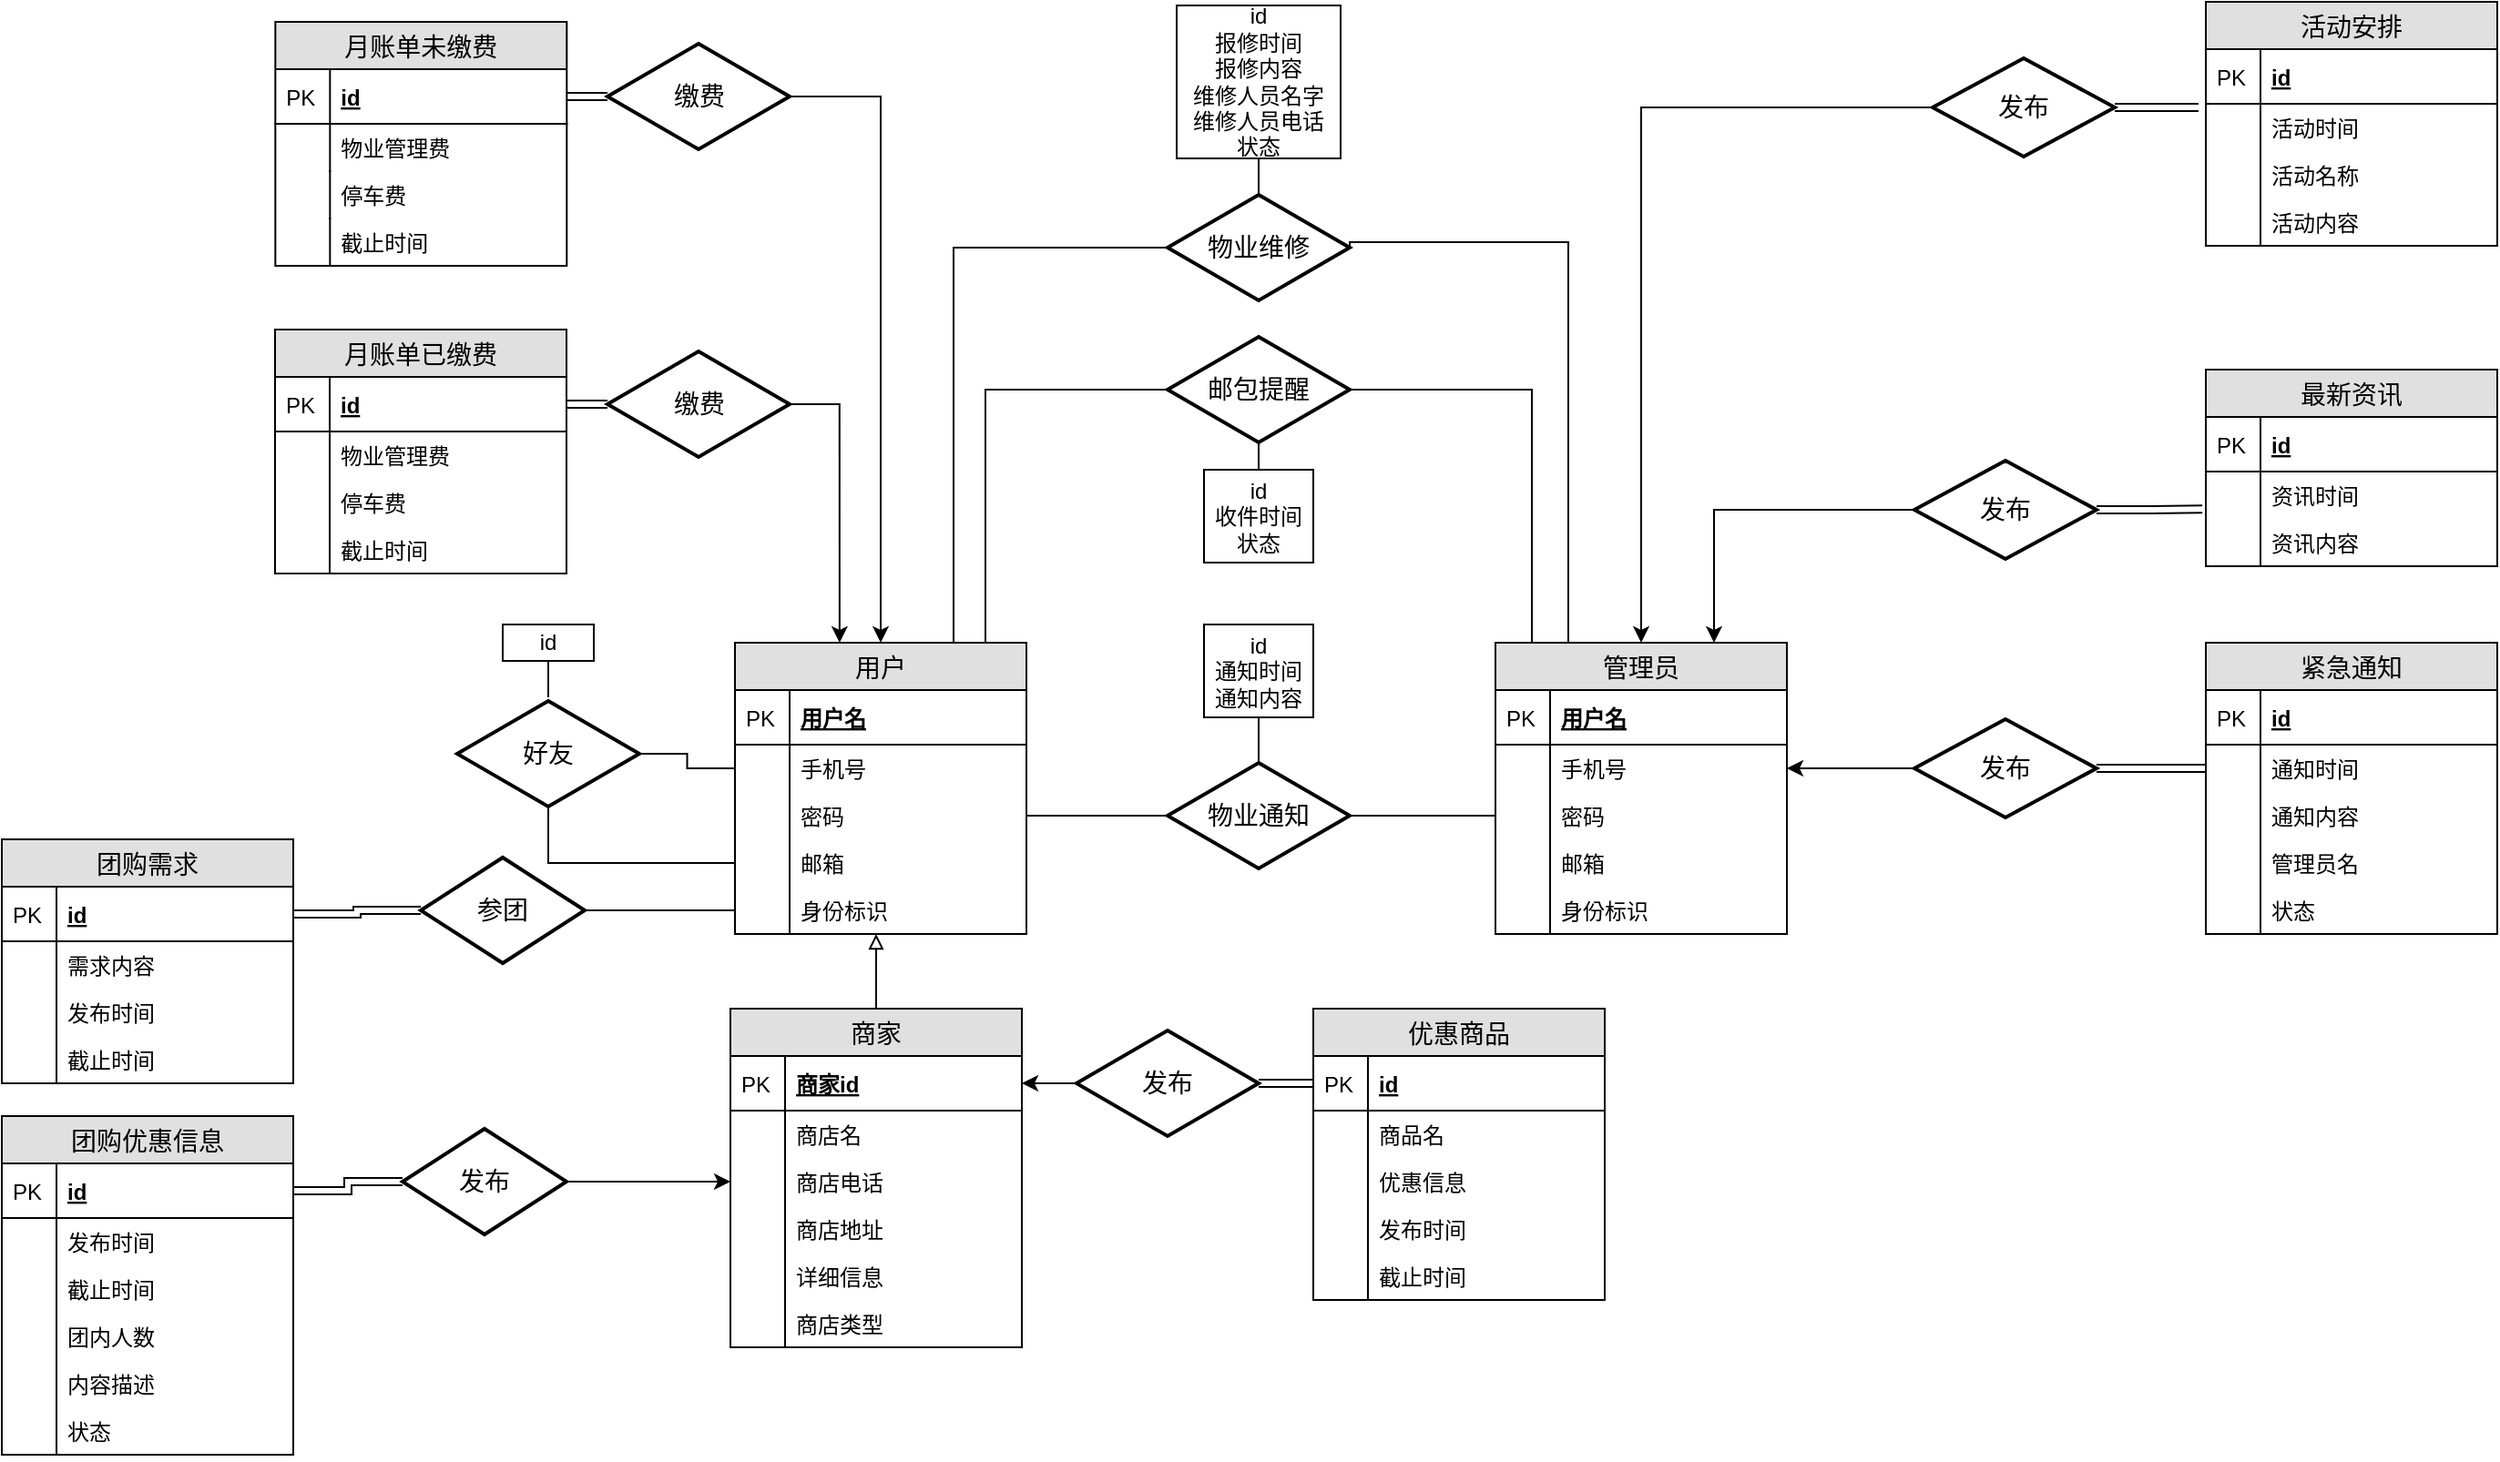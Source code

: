 <mxfile version="10.8.7" type="device"><diagram id="NOm5DTxfU39aMTtO3pu5" name="第 1 页"><mxGraphModel dx="1554" dy="835" grid="1" gridSize="10" guides="1" tooltips="1" connect="1" arrows="1" fold="1" page="0" pageScale="1" pageWidth="827" pageHeight="1169" math="0" shadow="0"><root><mxCell id="0"/><mxCell id="1" parent="0"/><mxCell id="gn-5kRBFIavNzHvo2d2B-324" style="edgeStyle=orthogonalEdgeStyle;rounded=0;orthogonalLoop=1;jettySize=auto;html=1;exitX=0.75;exitY=0;exitDx=0;exitDy=0;entryX=0;entryY=0.5;entryDx=0;entryDy=0;startArrow=none;startFill=0;endArrow=none;endFill=0;" edge="1" parent="1" source="gn-5kRBFIavNzHvo2d2B-1" target="gn-5kRBFIavNzHvo2d2B-319"><mxGeometry relative="1" as="geometry"><Array as="points"><mxPoint x="60" y="40"/><mxPoint x="60" y="-99"/></Array></mxGeometry></mxCell><mxCell id="gn-5kRBFIavNzHvo2d2B-1" value="用户" style="swimlane;fontStyle=0;childLayout=stackLayout;horizontal=1;startSize=26;fillColor=#e0e0e0;horizontalStack=0;resizeParent=1;resizeParentMax=0;resizeLast=0;collapsible=1;marginBottom=0;swimlaneFillColor=#ffffff;align=center;fontSize=14;" vertex="1" parent="1"><mxGeometry x="-77.5" y="40" width="160" height="160" as="geometry"><mxRectangle x="80" y="40" width="60" height="26" as="alternateBounds"/></mxGeometry></mxCell><mxCell id="gn-5kRBFIavNzHvo2d2B-2" value="用户名" style="shape=partialRectangle;top=0;left=0;right=0;bottom=1;align=left;verticalAlign=middle;fillColor=none;spacingLeft=34;spacingRight=4;overflow=hidden;rotatable=0;points=[[0,0.5],[1,0.5]];portConstraint=eastwest;dropTarget=0;fontStyle=5;fontSize=12;" vertex="1" parent="gn-5kRBFIavNzHvo2d2B-1"><mxGeometry y="26" width="160" height="30" as="geometry"/></mxCell><mxCell id="gn-5kRBFIavNzHvo2d2B-3" value="PK" style="shape=partialRectangle;top=0;left=0;bottom=0;fillColor=none;align=left;verticalAlign=middle;spacingLeft=4;spacingRight=4;overflow=hidden;rotatable=0;points=[];portConstraint=eastwest;part=1;fontSize=12;" vertex="1" connectable="0" parent="gn-5kRBFIavNzHvo2d2B-2"><mxGeometry width="30" height="30" as="geometry"/></mxCell><mxCell id="gn-5kRBFIavNzHvo2d2B-4" value="手机号" style="shape=partialRectangle;top=0;left=0;right=0;bottom=0;align=left;verticalAlign=top;fillColor=none;spacingLeft=34;spacingRight=4;overflow=hidden;rotatable=0;points=[[0,0.5],[1,0.5]];portConstraint=eastwest;dropTarget=0;fontSize=12;" vertex="1" parent="gn-5kRBFIavNzHvo2d2B-1"><mxGeometry y="56" width="160" height="26" as="geometry"/></mxCell><mxCell id="gn-5kRBFIavNzHvo2d2B-5" value="" style="shape=partialRectangle;top=0;left=0;bottom=0;fillColor=none;align=left;verticalAlign=top;spacingLeft=4;spacingRight=4;overflow=hidden;rotatable=0;points=[];portConstraint=eastwest;part=1;fontSize=12;" vertex="1" connectable="0" parent="gn-5kRBFIavNzHvo2d2B-4"><mxGeometry width="30" height="26" as="geometry"/></mxCell><mxCell id="gn-5kRBFIavNzHvo2d2B-6" value="密码" style="shape=partialRectangle;top=0;left=0;right=0;bottom=0;align=left;verticalAlign=top;fillColor=none;spacingLeft=34;spacingRight=4;overflow=hidden;rotatable=0;points=[[0,0.5],[1,0.5]];portConstraint=eastwest;dropTarget=0;fontSize=12;" vertex="1" parent="gn-5kRBFIavNzHvo2d2B-1"><mxGeometry y="82" width="160" height="26" as="geometry"/></mxCell><mxCell id="gn-5kRBFIavNzHvo2d2B-7" value="" style="shape=partialRectangle;top=0;left=0;bottom=0;fillColor=none;align=left;verticalAlign=top;spacingLeft=4;spacingRight=4;overflow=hidden;rotatable=0;points=[];portConstraint=eastwest;part=1;fontSize=12;" vertex="1" connectable="0" parent="gn-5kRBFIavNzHvo2d2B-6"><mxGeometry width="30" height="26" as="geometry"/></mxCell><mxCell id="gn-5kRBFIavNzHvo2d2B-8" value="邮箱" style="shape=partialRectangle;top=0;left=0;right=0;bottom=0;align=left;verticalAlign=top;fillColor=none;spacingLeft=34;spacingRight=4;overflow=hidden;rotatable=0;points=[[0,0.5],[1,0.5]];portConstraint=eastwest;dropTarget=0;fontSize=12;" vertex="1" parent="gn-5kRBFIavNzHvo2d2B-1"><mxGeometry y="108" width="160" height="26" as="geometry"/></mxCell><mxCell id="gn-5kRBFIavNzHvo2d2B-9" value="" style="shape=partialRectangle;top=0;left=0;bottom=0;fillColor=none;align=left;verticalAlign=top;spacingLeft=4;spacingRight=4;overflow=hidden;rotatable=0;points=[];portConstraint=eastwest;part=1;fontSize=12;" vertex="1" connectable="0" parent="gn-5kRBFIavNzHvo2d2B-8"><mxGeometry width="30" height="26" as="geometry"/></mxCell><mxCell id="gn-5kRBFIavNzHvo2d2B-15" value="身份标识" style="shape=partialRectangle;top=0;left=0;right=0;bottom=0;align=left;verticalAlign=top;fillColor=none;spacingLeft=34;spacingRight=4;overflow=hidden;rotatable=0;points=[[0,0.5],[1,0.5]];portConstraint=eastwest;dropTarget=0;fontSize=12;" vertex="1" parent="gn-5kRBFIavNzHvo2d2B-1"><mxGeometry y="134" width="160" height="26" as="geometry"/></mxCell><mxCell id="gn-5kRBFIavNzHvo2d2B-16" value="" style="shape=partialRectangle;top=0;left=0;bottom=0;fillColor=none;align=left;verticalAlign=top;spacingLeft=4;spacingRight=4;overflow=hidden;rotatable=0;points=[];portConstraint=eastwest;part=1;fontSize=12;" vertex="1" connectable="0" parent="gn-5kRBFIavNzHvo2d2B-15"><mxGeometry width="30" height="26" as="geometry"/></mxCell><mxCell id="gn-5kRBFIavNzHvo2d2B-96" style="edgeStyle=orthogonalEdgeStyle;rounded=0;orthogonalLoop=1;jettySize=auto;html=1;exitX=0.75;exitY=0;exitDx=0;exitDy=0;entryX=0;entryY=0.5;entryDx=0;entryDy=0;startArrow=classic;startFill=1;endArrow=none;endFill=0;" edge="1" parent="1" source="gn-5kRBFIavNzHvo2d2B-19" target="gn-5kRBFIavNzHvo2d2B-95"><mxGeometry relative="1" as="geometry"/></mxCell><mxCell id="gn-5kRBFIavNzHvo2d2B-111" style="edgeStyle=orthogonalEdgeStyle;rounded=0;orthogonalLoop=1;jettySize=auto;html=1;exitX=0.5;exitY=0;exitDx=0;exitDy=0;entryX=0;entryY=0.5;entryDx=0;entryDy=0;startArrow=classic;startFill=1;endArrow=none;endFill=0;" edge="1" parent="1" source="gn-5kRBFIavNzHvo2d2B-19" target="gn-5kRBFIavNzHvo2d2B-110"><mxGeometry relative="1" as="geometry"/></mxCell><mxCell id="gn-5kRBFIavNzHvo2d2B-19" value="管理员" style="swimlane;fontStyle=0;childLayout=stackLayout;horizontal=1;startSize=26;fillColor=#e0e0e0;horizontalStack=0;resizeParent=1;resizeParentMax=0;resizeLast=0;collapsible=1;marginBottom=0;swimlaneFillColor=#ffffff;align=center;fontSize=14;" vertex="1" parent="1"><mxGeometry x="340" y="40" width="160" height="160" as="geometry"><mxRectangle x="80" y="40" width="60" height="26" as="alternateBounds"/></mxGeometry></mxCell><mxCell id="gn-5kRBFIavNzHvo2d2B-20" value="用户名" style="shape=partialRectangle;top=0;left=0;right=0;bottom=1;align=left;verticalAlign=middle;fillColor=none;spacingLeft=34;spacingRight=4;overflow=hidden;rotatable=0;points=[[0,0.5],[1,0.5]];portConstraint=eastwest;dropTarget=0;fontStyle=5;fontSize=12;" vertex="1" parent="gn-5kRBFIavNzHvo2d2B-19"><mxGeometry y="26" width="160" height="30" as="geometry"/></mxCell><mxCell id="gn-5kRBFIavNzHvo2d2B-21" value="PK" style="shape=partialRectangle;top=0;left=0;bottom=0;fillColor=none;align=left;verticalAlign=middle;spacingLeft=4;spacingRight=4;overflow=hidden;rotatable=0;points=[];portConstraint=eastwest;part=1;fontSize=12;" vertex="1" connectable="0" parent="gn-5kRBFIavNzHvo2d2B-20"><mxGeometry width="30" height="30" as="geometry"/></mxCell><mxCell id="gn-5kRBFIavNzHvo2d2B-22" value="手机号" style="shape=partialRectangle;top=0;left=0;right=0;bottom=0;align=left;verticalAlign=top;fillColor=none;spacingLeft=34;spacingRight=4;overflow=hidden;rotatable=0;points=[[0,0.5],[1,0.5]];portConstraint=eastwest;dropTarget=0;fontSize=12;" vertex="1" parent="gn-5kRBFIavNzHvo2d2B-19"><mxGeometry y="56" width="160" height="26" as="geometry"/></mxCell><mxCell id="gn-5kRBFIavNzHvo2d2B-23" value="" style="shape=partialRectangle;top=0;left=0;bottom=0;fillColor=none;align=left;verticalAlign=top;spacingLeft=4;spacingRight=4;overflow=hidden;rotatable=0;points=[];portConstraint=eastwest;part=1;fontSize=12;" vertex="1" connectable="0" parent="gn-5kRBFIavNzHvo2d2B-22"><mxGeometry width="30" height="26" as="geometry"/></mxCell><mxCell id="gn-5kRBFIavNzHvo2d2B-24" value="密码" style="shape=partialRectangle;top=0;left=0;right=0;bottom=0;align=left;verticalAlign=top;fillColor=none;spacingLeft=34;spacingRight=4;overflow=hidden;rotatable=0;points=[[0,0.5],[1,0.5]];portConstraint=eastwest;dropTarget=0;fontSize=12;" vertex="1" parent="gn-5kRBFIavNzHvo2d2B-19"><mxGeometry y="82" width="160" height="26" as="geometry"/></mxCell><mxCell id="gn-5kRBFIavNzHvo2d2B-25" value="" style="shape=partialRectangle;top=0;left=0;bottom=0;fillColor=none;align=left;verticalAlign=top;spacingLeft=4;spacingRight=4;overflow=hidden;rotatable=0;points=[];portConstraint=eastwest;part=1;fontSize=12;" vertex="1" connectable="0" parent="gn-5kRBFIavNzHvo2d2B-24"><mxGeometry width="30" height="26" as="geometry"/></mxCell><mxCell id="gn-5kRBFIavNzHvo2d2B-26" value="邮箱" style="shape=partialRectangle;top=0;left=0;right=0;bottom=0;align=left;verticalAlign=top;fillColor=none;spacingLeft=34;spacingRight=4;overflow=hidden;rotatable=0;points=[[0,0.5],[1,0.5]];portConstraint=eastwest;dropTarget=0;fontSize=12;" vertex="1" parent="gn-5kRBFIavNzHvo2d2B-19"><mxGeometry y="108" width="160" height="26" as="geometry"/></mxCell><mxCell id="gn-5kRBFIavNzHvo2d2B-27" value="" style="shape=partialRectangle;top=0;left=0;bottom=0;fillColor=none;align=left;verticalAlign=top;spacingLeft=4;spacingRight=4;overflow=hidden;rotatable=0;points=[];portConstraint=eastwest;part=1;fontSize=12;" vertex="1" connectable="0" parent="gn-5kRBFIavNzHvo2d2B-26"><mxGeometry width="30" height="26" as="geometry"/></mxCell><mxCell id="gn-5kRBFIavNzHvo2d2B-328" value="身份标识" style="shape=partialRectangle;top=0;left=0;right=0;bottom=0;align=left;verticalAlign=top;fillColor=none;spacingLeft=34;spacingRight=4;overflow=hidden;rotatable=0;points=[[0,0.5],[1,0.5]];portConstraint=eastwest;dropTarget=0;fontSize=12;" vertex="1" parent="gn-5kRBFIavNzHvo2d2B-19"><mxGeometry y="134" width="160" height="26" as="geometry"/></mxCell><mxCell id="gn-5kRBFIavNzHvo2d2B-329" value="" style="shape=partialRectangle;top=0;left=0;bottom=0;fillColor=none;align=left;verticalAlign=top;spacingLeft=4;spacingRight=4;overflow=hidden;rotatable=0;points=[];portConstraint=eastwest;part=1;fontSize=12;" vertex="1" connectable="0" parent="gn-5kRBFIavNzHvo2d2B-328"><mxGeometry width="30" height="26" as="geometry"/></mxCell><mxCell id="gn-5kRBFIavNzHvo2d2B-174" style="edgeStyle=orthogonalEdgeStyle;rounded=0;orthogonalLoop=1;jettySize=auto;html=1;exitX=0.5;exitY=0;exitDx=0;exitDy=0;startArrow=none;startFill=0;endArrow=block;endFill=0;" edge="1" parent="1" source="gn-5kRBFIavNzHvo2d2B-30"><mxGeometry relative="1" as="geometry"><mxPoint y="200" as="targetPoint"/></mxGeometry></mxCell><mxCell id="gn-5kRBFIavNzHvo2d2B-30" value="商家" style="swimlane;fontStyle=0;childLayout=stackLayout;horizontal=1;startSize=26;fillColor=#e0e0e0;horizontalStack=0;resizeParent=1;resizeParentMax=0;resizeLast=0;collapsible=1;marginBottom=0;swimlaneFillColor=#ffffff;align=center;fontSize=14;" vertex="1" parent="1"><mxGeometry x="-80" y="241" width="160" height="186" as="geometry"><mxRectangle x="80" y="40" width="60" height="26" as="alternateBounds"/></mxGeometry></mxCell><mxCell id="gn-5kRBFIavNzHvo2d2B-31" value="商家id" style="shape=partialRectangle;top=0;left=0;right=0;bottom=1;align=left;verticalAlign=middle;fillColor=none;spacingLeft=34;spacingRight=4;overflow=hidden;rotatable=0;points=[[0,0.5],[1,0.5]];portConstraint=eastwest;dropTarget=0;fontStyle=5;fontSize=12;" vertex="1" parent="gn-5kRBFIavNzHvo2d2B-30"><mxGeometry y="26" width="160" height="30" as="geometry"/></mxCell><mxCell id="gn-5kRBFIavNzHvo2d2B-32" value="PK" style="shape=partialRectangle;top=0;left=0;bottom=0;fillColor=none;align=left;verticalAlign=middle;spacingLeft=4;spacingRight=4;overflow=hidden;rotatable=0;points=[];portConstraint=eastwest;part=1;fontSize=12;" vertex="1" connectable="0" parent="gn-5kRBFIavNzHvo2d2B-31"><mxGeometry width="30" height="30" as="geometry"/></mxCell><mxCell id="gn-5kRBFIavNzHvo2d2B-35" value="商店名" style="shape=partialRectangle;top=0;left=0;right=0;bottom=0;align=left;verticalAlign=top;fillColor=none;spacingLeft=34;spacingRight=4;overflow=hidden;rotatable=0;points=[[0,0.5],[1,0.5]];portConstraint=eastwest;dropTarget=0;fontSize=12;" vertex="1" parent="gn-5kRBFIavNzHvo2d2B-30"><mxGeometry y="56" width="160" height="26" as="geometry"/></mxCell><mxCell id="gn-5kRBFIavNzHvo2d2B-36" value="" style="shape=partialRectangle;top=0;left=0;bottom=0;fillColor=none;align=left;verticalAlign=top;spacingLeft=4;spacingRight=4;overflow=hidden;rotatable=0;points=[];portConstraint=eastwest;part=1;fontSize=12;" vertex="1" connectable="0" parent="gn-5kRBFIavNzHvo2d2B-35"><mxGeometry width="30" height="26" as="geometry"/></mxCell><mxCell id="gn-5kRBFIavNzHvo2d2B-37" value="商店电话" style="shape=partialRectangle;top=0;left=0;right=0;bottom=0;align=left;verticalAlign=top;fillColor=none;spacingLeft=34;spacingRight=4;overflow=hidden;rotatable=0;points=[[0,0.5],[1,0.5]];portConstraint=eastwest;dropTarget=0;fontSize=12;" vertex="1" parent="gn-5kRBFIavNzHvo2d2B-30"><mxGeometry y="82" width="160" height="26" as="geometry"/></mxCell><mxCell id="gn-5kRBFIavNzHvo2d2B-38" value="" style="shape=partialRectangle;top=0;left=0;bottom=0;fillColor=none;align=left;verticalAlign=top;spacingLeft=4;spacingRight=4;overflow=hidden;rotatable=0;points=[];portConstraint=eastwest;part=1;fontSize=12;" vertex="1" connectable="0" parent="gn-5kRBFIavNzHvo2d2B-37"><mxGeometry width="30" height="26" as="geometry"/></mxCell><mxCell id="gn-5kRBFIavNzHvo2d2B-39" value="商店地址" style="shape=partialRectangle;top=0;left=0;right=0;bottom=0;align=left;verticalAlign=top;fillColor=none;spacingLeft=34;spacingRight=4;overflow=hidden;rotatable=0;points=[[0,0.5],[1,0.5]];portConstraint=eastwest;dropTarget=0;fontSize=12;" vertex="1" parent="gn-5kRBFIavNzHvo2d2B-30"><mxGeometry y="108" width="160" height="26" as="geometry"/></mxCell><mxCell id="gn-5kRBFIavNzHvo2d2B-40" value="" style="shape=partialRectangle;top=0;left=0;bottom=0;fillColor=none;align=left;verticalAlign=top;spacingLeft=4;spacingRight=4;overflow=hidden;rotatable=0;points=[];portConstraint=eastwest;part=1;fontSize=12;" vertex="1" connectable="0" parent="gn-5kRBFIavNzHvo2d2B-39"><mxGeometry width="30" height="26" as="geometry"/></mxCell><mxCell id="gn-5kRBFIavNzHvo2d2B-330" value="详细信息" style="shape=partialRectangle;top=0;left=0;right=0;bottom=0;align=left;verticalAlign=top;fillColor=none;spacingLeft=34;spacingRight=4;overflow=hidden;rotatable=0;points=[[0,0.5],[1,0.5]];portConstraint=eastwest;dropTarget=0;fontSize=12;" vertex="1" parent="gn-5kRBFIavNzHvo2d2B-30"><mxGeometry y="134" width="160" height="26" as="geometry"/></mxCell><mxCell id="gn-5kRBFIavNzHvo2d2B-331" value="" style="shape=partialRectangle;top=0;left=0;bottom=0;fillColor=none;align=left;verticalAlign=top;spacingLeft=4;spacingRight=4;overflow=hidden;rotatable=0;points=[];portConstraint=eastwest;part=1;fontSize=12;" vertex="1" connectable="0" parent="gn-5kRBFIavNzHvo2d2B-330"><mxGeometry width="30" height="26" as="geometry"/></mxCell><mxCell id="gn-5kRBFIavNzHvo2d2B-41" value="商店类型" style="shape=partialRectangle;top=0;left=0;right=0;bottom=0;align=left;verticalAlign=top;fillColor=none;spacingLeft=34;spacingRight=4;overflow=hidden;rotatable=0;points=[[0,0.5],[1,0.5]];portConstraint=eastwest;dropTarget=0;fontSize=12;" vertex="1" parent="gn-5kRBFIavNzHvo2d2B-30"><mxGeometry y="160" width="160" height="26" as="geometry"/></mxCell><mxCell id="gn-5kRBFIavNzHvo2d2B-42" value="" style="shape=partialRectangle;top=0;left=0;bottom=0;fillColor=none;align=left;verticalAlign=top;spacingLeft=4;spacingRight=4;overflow=hidden;rotatable=0;points=[];portConstraint=eastwest;part=1;fontSize=12;" vertex="1" connectable="0" parent="gn-5kRBFIavNzHvo2d2B-41"><mxGeometry width="30" height="26" as="geometry"/></mxCell><mxCell id="gn-5kRBFIavNzHvo2d2B-245" style="edgeStyle=orthogonalEdgeStyle;rounded=0;orthogonalLoop=1;jettySize=auto;html=1;exitX=0.5;exitY=1;exitDx=0;exitDy=0;entryX=0;entryY=0.5;entryDx=0;entryDy=0;startArrow=none;startFill=0;endArrow=none;endFill=0;" edge="1" parent="1" source="gn-5kRBFIavNzHvo2d2B-43" target="gn-5kRBFIavNzHvo2d2B-8"><mxGeometry relative="1" as="geometry"/></mxCell><mxCell id="gn-5kRBFIavNzHvo2d2B-246" style="edgeStyle=orthogonalEdgeStyle;rounded=0;orthogonalLoop=1;jettySize=auto;html=1;exitX=1;exitY=0.5;exitDx=0;exitDy=0;entryX=0;entryY=0.5;entryDx=0;entryDy=0;startArrow=none;startFill=0;endArrow=none;endFill=0;" edge="1" parent="1" source="gn-5kRBFIavNzHvo2d2B-43" target="gn-5kRBFIavNzHvo2d2B-4"><mxGeometry relative="1" as="geometry"/></mxCell><mxCell id="gn-5kRBFIavNzHvo2d2B-43" value="好友" style="shape=rhombus;strokeWidth=2;fontSize=17;perimeter=rhombusPerimeter;whiteSpace=wrap;html=1;align=center;fontSize=14;" vertex="1" parent="1"><mxGeometry x="-230" y="72" width="100" height="58" as="geometry"/></mxCell><mxCell id="gn-5kRBFIavNzHvo2d2B-49" style="edgeStyle=orthogonalEdgeStyle;rounded=0;orthogonalLoop=1;jettySize=auto;html=1;exitX=0.5;exitY=1;exitDx=0;exitDy=0;endArrow=none;endFill=0;" edge="1" parent="1" source="gn-5kRBFIavNzHvo2d2B-48"><mxGeometry relative="1" as="geometry"><mxPoint x="-180" y="70" as="targetPoint"/></mxGeometry></mxCell><mxCell id="gn-5kRBFIavNzHvo2d2B-48" value="id" style="rounded=0;whiteSpace=wrap;html=1;" vertex="1" parent="1"><mxGeometry x="-205" y="30" width="50" height="20" as="geometry"/></mxCell><mxCell id="gn-5kRBFIavNzHvo2d2B-50" value="紧急通知" style="swimlane;fontStyle=0;childLayout=stackLayout;horizontal=1;startSize=26;fillColor=#e0e0e0;horizontalStack=0;resizeParent=1;resizeParentMax=0;resizeLast=0;collapsible=1;marginBottom=0;swimlaneFillColor=#ffffff;align=center;fontSize=14;" vertex="1" parent="1"><mxGeometry x="730" y="40" width="160" height="160" as="geometry"/></mxCell><mxCell id="gn-5kRBFIavNzHvo2d2B-51" value="id" style="shape=partialRectangle;top=0;left=0;right=0;bottom=1;align=left;verticalAlign=middle;fillColor=none;spacingLeft=34;spacingRight=4;overflow=hidden;rotatable=0;points=[[0,0.5],[1,0.5]];portConstraint=eastwest;dropTarget=0;fontStyle=5;fontSize=12;" vertex="1" parent="gn-5kRBFIavNzHvo2d2B-50"><mxGeometry y="26" width="160" height="30" as="geometry"/></mxCell><mxCell id="gn-5kRBFIavNzHvo2d2B-52" value="PK" style="shape=partialRectangle;top=0;left=0;bottom=0;fillColor=none;align=left;verticalAlign=middle;spacingLeft=4;spacingRight=4;overflow=hidden;rotatable=0;points=[];portConstraint=eastwest;part=1;fontSize=12;" vertex="1" connectable="0" parent="gn-5kRBFIavNzHvo2d2B-51"><mxGeometry width="30" height="30" as="geometry"/></mxCell><mxCell id="gn-5kRBFIavNzHvo2d2B-53" value="通知时间" style="shape=partialRectangle;top=0;left=0;right=0;bottom=0;align=left;verticalAlign=top;fillColor=none;spacingLeft=34;spacingRight=4;overflow=hidden;rotatable=0;points=[[0,0.5],[1,0.5]];portConstraint=eastwest;dropTarget=0;fontSize=12;" vertex="1" parent="gn-5kRBFIavNzHvo2d2B-50"><mxGeometry y="56" width="160" height="26" as="geometry"/></mxCell><mxCell id="gn-5kRBFIavNzHvo2d2B-54" value="" style="shape=partialRectangle;top=0;left=0;bottom=0;fillColor=none;align=left;verticalAlign=top;spacingLeft=4;spacingRight=4;overflow=hidden;rotatable=0;points=[];portConstraint=eastwest;part=1;fontSize=12;" vertex="1" connectable="0" parent="gn-5kRBFIavNzHvo2d2B-53"><mxGeometry width="30" height="26" as="geometry"/></mxCell><mxCell id="gn-5kRBFIavNzHvo2d2B-65" value="通知内容&#10;" style="shape=partialRectangle;top=0;left=0;right=0;bottom=0;align=left;verticalAlign=top;fillColor=none;spacingLeft=34;spacingRight=4;overflow=hidden;rotatable=0;points=[[0,0.5],[1,0.5]];portConstraint=eastwest;dropTarget=0;fontSize=12;" vertex="1" parent="gn-5kRBFIavNzHvo2d2B-50"><mxGeometry y="82" width="160" height="26" as="geometry"/></mxCell><mxCell id="gn-5kRBFIavNzHvo2d2B-66" value="" style="shape=partialRectangle;top=0;left=0;bottom=0;fillColor=none;align=left;verticalAlign=top;spacingLeft=4;spacingRight=4;overflow=hidden;rotatable=0;points=[];portConstraint=eastwest;part=1;fontSize=12;" vertex="1" connectable="0" parent="gn-5kRBFIavNzHvo2d2B-65"><mxGeometry width="30" height="26" as="geometry"/></mxCell><mxCell id="gn-5kRBFIavNzHvo2d2B-63" value="管理员名&#10;&#10;" style="shape=partialRectangle;top=0;left=0;right=0;bottom=0;align=left;verticalAlign=top;fillColor=none;spacingLeft=34;spacingRight=4;overflow=hidden;rotatable=0;points=[[0,0.5],[1,0.5]];portConstraint=eastwest;dropTarget=0;fontSize=12;" vertex="1" parent="gn-5kRBFIavNzHvo2d2B-50"><mxGeometry y="108" width="160" height="26" as="geometry"/></mxCell><mxCell id="gn-5kRBFIavNzHvo2d2B-64" value="" style="shape=partialRectangle;top=0;left=0;bottom=0;fillColor=none;align=left;verticalAlign=top;spacingLeft=4;spacingRight=4;overflow=hidden;rotatable=0;points=[];portConstraint=eastwest;part=1;fontSize=12;" vertex="1" connectable="0" parent="gn-5kRBFIavNzHvo2d2B-63"><mxGeometry width="30" height="26" as="geometry"/></mxCell><mxCell id="gn-5kRBFIavNzHvo2d2B-69" value="状态&#10;" style="shape=partialRectangle;top=0;left=0;right=0;bottom=0;align=left;verticalAlign=top;fillColor=none;spacingLeft=34;spacingRight=4;overflow=hidden;rotatable=0;points=[[0,0.5],[1,0.5]];portConstraint=eastwest;dropTarget=0;fontSize=12;" vertex="1" parent="gn-5kRBFIavNzHvo2d2B-50"><mxGeometry y="134" width="160" height="26" as="geometry"/></mxCell><mxCell id="gn-5kRBFIavNzHvo2d2B-70" value="" style="shape=partialRectangle;top=0;left=0;bottom=0;fillColor=none;align=left;verticalAlign=top;spacingLeft=4;spacingRight=4;overflow=hidden;rotatable=0;points=[];portConstraint=eastwest;part=1;fontSize=12;" vertex="1" connectable="0" parent="gn-5kRBFIavNzHvo2d2B-69"><mxGeometry width="30" height="26" as="geometry"/></mxCell><mxCell id="gn-5kRBFIavNzHvo2d2B-75" style="edgeStyle=orthogonalEdgeStyle;rounded=0;orthogonalLoop=1;jettySize=auto;html=1;exitX=1;exitY=0.5;exitDx=0;exitDy=0;endArrow=none;endFill=0;shape=link;" edge="1" parent="1" source="gn-5kRBFIavNzHvo2d2B-73"><mxGeometry relative="1" as="geometry"><mxPoint x="730" y="109" as="targetPoint"/></mxGeometry></mxCell><mxCell id="gn-5kRBFIavNzHvo2d2B-73" value="发布" style="shape=rhombus;strokeWidth=2;fontSize=17;perimeter=rhombusPerimeter;whiteSpace=wrap;html=1;align=center;fontSize=14;" vertex="1" parent="1"><mxGeometry x="570" y="82" width="100" height="54" as="geometry"/></mxCell><mxCell id="gn-5kRBFIavNzHvo2d2B-74" style="edgeStyle=orthogonalEdgeStyle;rounded=0;orthogonalLoop=1;jettySize=auto;html=1;exitX=1;exitY=0.5;exitDx=0;exitDy=0;entryX=0;entryY=0.5;entryDx=0;entryDy=0;endArrow=none;endFill=0;startArrow=classic;startFill=1;" edge="1" parent="1" source="gn-5kRBFIavNzHvo2d2B-22" target="gn-5kRBFIavNzHvo2d2B-73"><mxGeometry relative="1" as="geometry"/></mxCell><mxCell id="gn-5kRBFIavNzHvo2d2B-76" value="最新资讯" style="swimlane;fontStyle=0;childLayout=stackLayout;horizontal=1;startSize=26;fillColor=#e0e0e0;horizontalStack=0;resizeParent=1;resizeParentMax=0;resizeLast=0;collapsible=1;marginBottom=0;swimlaneFillColor=#ffffff;align=center;fontSize=14;" vertex="1" parent="1"><mxGeometry x="730" y="-110" width="160" height="108" as="geometry"/></mxCell><mxCell id="gn-5kRBFIavNzHvo2d2B-77" value="id" style="shape=partialRectangle;top=0;left=0;right=0;bottom=1;align=left;verticalAlign=middle;fillColor=none;spacingLeft=34;spacingRight=4;overflow=hidden;rotatable=0;points=[[0,0.5],[1,0.5]];portConstraint=eastwest;dropTarget=0;fontStyle=5;fontSize=12;" vertex="1" parent="gn-5kRBFIavNzHvo2d2B-76"><mxGeometry y="26" width="160" height="30" as="geometry"/></mxCell><mxCell id="gn-5kRBFIavNzHvo2d2B-78" value="PK" style="shape=partialRectangle;top=0;left=0;bottom=0;fillColor=none;align=left;verticalAlign=middle;spacingLeft=4;spacingRight=4;overflow=hidden;rotatable=0;points=[];portConstraint=eastwest;part=1;fontSize=12;" vertex="1" connectable="0" parent="gn-5kRBFIavNzHvo2d2B-77"><mxGeometry width="30" height="30" as="geometry"/></mxCell><mxCell id="gn-5kRBFIavNzHvo2d2B-79" value="资讯时间" style="shape=partialRectangle;top=0;left=0;right=0;bottom=0;align=left;verticalAlign=top;fillColor=none;spacingLeft=34;spacingRight=4;overflow=hidden;rotatable=0;points=[[0,0.5],[1,0.5]];portConstraint=eastwest;dropTarget=0;fontSize=12;" vertex="1" parent="gn-5kRBFIavNzHvo2d2B-76"><mxGeometry y="56" width="160" height="26" as="geometry"/></mxCell><mxCell id="gn-5kRBFIavNzHvo2d2B-80" value="" style="shape=partialRectangle;top=0;left=0;bottom=0;fillColor=none;align=left;verticalAlign=top;spacingLeft=4;spacingRight=4;overflow=hidden;rotatable=0;points=[];portConstraint=eastwest;part=1;fontSize=12;" vertex="1" connectable="0" parent="gn-5kRBFIavNzHvo2d2B-79"><mxGeometry width="30" height="26" as="geometry"/></mxCell><mxCell id="gn-5kRBFIavNzHvo2d2B-81" value="资讯内容&#10;" style="shape=partialRectangle;top=0;left=0;right=0;bottom=0;align=left;verticalAlign=top;fillColor=none;spacingLeft=34;spacingRight=4;overflow=hidden;rotatable=0;points=[[0,0.5],[1,0.5]];portConstraint=eastwest;dropTarget=0;fontSize=12;" vertex="1" parent="gn-5kRBFIavNzHvo2d2B-76"><mxGeometry y="82" width="160" height="26" as="geometry"/></mxCell><mxCell id="gn-5kRBFIavNzHvo2d2B-82" value="" style="shape=partialRectangle;top=0;left=0;bottom=0;fillColor=none;align=left;verticalAlign=top;spacingLeft=4;spacingRight=4;overflow=hidden;rotatable=0;points=[];portConstraint=eastwest;part=1;fontSize=12;" vertex="1" connectable="0" parent="gn-5kRBFIavNzHvo2d2B-81"><mxGeometry width="30" height="26" as="geometry"/></mxCell><mxCell id="gn-5kRBFIavNzHvo2d2B-99" style="edgeStyle=orthogonalEdgeStyle;shape=link;rounded=0;orthogonalLoop=1;jettySize=auto;html=1;exitX=1;exitY=0.5;exitDx=0;exitDy=0;startArrow=classic;startFill=1;endArrow=none;endFill=0;entryX=-0.012;entryY=0.795;entryDx=0;entryDy=0;entryPerimeter=0;" edge="1" parent="1" source="gn-5kRBFIavNzHvo2d2B-95" target="gn-5kRBFIavNzHvo2d2B-79"><mxGeometry relative="1" as="geometry"><mxPoint x="720" y="-33" as="targetPoint"/></mxGeometry></mxCell><mxCell id="gn-5kRBFIavNzHvo2d2B-95" value="发布" style="shape=rhombus;strokeWidth=2;fontSize=17;perimeter=rhombusPerimeter;whiteSpace=wrap;html=1;align=center;fontSize=14;" vertex="1" parent="1"><mxGeometry x="570" y="-60" width="100" height="54" as="geometry"/></mxCell><mxCell id="gn-5kRBFIavNzHvo2d2B-332" style="edgeStyle=orthogonalEdgeStyle;shape=link;rounded=0;orthogonalLoop=1;jettySize=auto;html=1;exitX=1;exitY=0.5;exitDx=0;exitDy=0;entryX=-0.025;entryY=0.077;entryDx=0;entryDy=0;entryPerimeter=0;startArrow=none;startFill=0;endArrow=none;endFill=0;" edge="1" parent="1" source="gn-5kRBFIavNzHvo2d2B-110" target="gn-5kRBFIavNzHvo2d2B-115"><mxGeometry relative="1" as="geometry"/></mxCell><mxCell id="gn-5kRBFIavNzHvo2d2B-110" value="发布" style="shape=rhombus;strokeWidth=2;fontSize=17;perimeter=rhombusPerimeter;whiteSpace=wrap;html=1;align=center;fontSize=14;" vertex="1" parent="1"><mxGeometry x="580" y="-281" width="100" height="54" as="geometry"/></mxCell><mxCell id="gn-5kRBFIavNzHvo2d2B-112" value="活动安排" style="swimlane;fontStyle=0;childLayout=stackLayout;horizontal=1;startSize=26;fillColor=#e0e0e0;horizontalStack=0;resizeParent=1;resizeParentMax=0;resizeLast=0;collapsible=1;marginBottom=0;swimlaneFillColor=#ffffff;align=center;fontSize=14;" vertex="1" parent="1"><mxGeometry x="730" y="-312" width="160" height="134" as="geometry"/></mxCell><mxCell id="gn-5kRBFIavNzHvo2d2B-113" value="id" style="shape=partialRectangle;top=0;left=0;right=0;bottom=1;align=left;verticalAlign=middle;fillColor=none;spacingLeft=34;spacingRight=4;overflow=hidden;rotatable=0;points=[[0,0.5],[1,0.5]];portConstraint=eastwest;dropTarget=0;fontStyle=5;fontSize=12;" vertex="1" parent="gn-5kRBFIavNzHvo2d2B-112"><mxGeometry y="26" width="160" height="30" as="geometry"/></mxCell><mxCell id="gn-5kRBFIavNzHvo2d2B-114" value="PK" style="shape=partialRectangle;top=0;left=0;bottom=0;fillColor=none;align=left;verticalAlign=middle;spacingLeft=4;spacingRight=4;overflow=hidden;rotatable=0;points=[];portConstraint=eastwest;part=1;fontSize=12;" vertex="1" connectable="0" parent="gn-5kRBFIavNzHvo2d2B-113"><mxGeometry width="30" height="30" as="geometry"/></mxCell><mxCell id="gn-5kRBFIavNzHvo2d2B-115" value="活动时间" style="shape=partialRectangle;top=0;left=0;right=0;bottom=0;align=left;verticalAlign=top;fillColor=none;spacingLeft=34;spacingRight=4;overflow=hidden;rotatable=0;points=[[0,0.5],[1,0.5]];portConstraint=eastwest;dropTarget=0;fontSize=12;" vertex="1" parent="gn-5kRBFIavNzHvo2d2B-112"><mxGeometry y="56" width="160" height="26" as="geometry"/></mxCell><mxCell id="gn-5kRBFIavNzHvo2d2B-116" value="" style="shape=partialRectangle;top=0;left=0;bottom=0;fillColor=none;align=left;verticalAlign=top;spacingLeft=4;spacingRight=4;overflow=hidden;rotatable=0;points=[];portConstraint=eastwest;part=1;fontSize=12;" vertex="1" connectable="0" parent="gn-5kRBFIavNzHvo2d2B-115"><mxGeometry width="30" height="26" as="geometry"/></mxCell><mxCell id="gn-5kRBFIavNzHvo2d2B-117" value="活动名称&#10;" style="shape=partialRectangle;top=0;left=0;right=0;bottom=0;align=left;verticalAlign=top;fillColor=none;spacingLeft=34;spacingRight=4;overflow=hidden;rotatable=0;points=[[0,0.5],[1,0.5]];portConstraint=eastwest;dropTarget=0;fontSize=12;" vertex="1" parent="gn-5kRBFIavNzHvo2d2B-112"><mxGeometry y="82" width="160" height="26" as="geometry"/></mxCell><mxCell id="gn-5kRBFIavNzHvo2d2B-118" value="" style="shape=partialRectangle;top=0;left=0;bottom=0;fillColor=none;align=left;verticalAlign=top;spacingLeft=4;spacingRight=4;overflow=hidden;rotatable=0;points=[];portConstraint=eastwest;part=1;fontSize=12;" vertex="1" connectable="0" parent="gn-5kRBFIavNzHvo2d2B-117"><mxGeometry width="30" height="26" as="geometry"/></mxCell><mxCell id="gn-5kRBFIavNzHvo2d2B-119" value="活动内容&#10;" style="shape=partialRectangle;top=0;left=0;right=0;bottom=0;align=left;verticalAlign=top;fillColor=none;spacingLeft=34;spacingRight=4;overflow=hidden;rotatable=0;points=[[0,0.5],[1,0.5]];portConstraint=eastwest;dropTarget=0;fontSize=12;" vertex="1" parent="gn-5kRBFIavNzHvo2d2B-112"><mxGeometry y="108" width="160" height="26" as="geometry"/></mxCell><mxCell id="gn-5kRBFIavNzHvo2d2B-120" value="" style="shape=partialRectangle;top=0;left=0;bottom=0;fillColor=none;align=left;verticalAlign=top;spacingLeft=4;spacingRight=4;overflow=hidden;rotatable=0;points=[];portConstraint=eastwest;part=1;fontSize=12;" vertex="1" connectable="0" parent="gn-5kRBFIavNzHvo2d2B-119"><mxGeometry width="30" height="26" as="geometry"/></mxCell><mxCell id="gn-5kRBFIavNzHvo2d2B-136" style="edgeStyle=orthogonalEdgeStyle;rounded=0;orthogonalLoop=1;jettySize=auto;html=1;exitX=1;exitY=0.5;exitDx=0;exitDy=0;startArrow=none;startFill=0;endArrow=none;endFill=0;" edge="1" parent="1" source="gn-5kRBFIavNzHvo2d2B-135"><mxGeometry relative="1" as="geometry"><mxPoint x="340" y="135" as="targetPoint"/><Array as="points"><mxPoint x="339" y="135"/></Array></mxGeometry></mxCell><mxCell id="gn-5kRBFIavNzHvo2d2B-137" style="edgeStyle=orthogonalEdgeStyle;rounded=0;orthogonalLoop=1;jettySize=auto;html=1;exitX=0;exitY=0.5;exitDx=0;exitDy=0;entryX=1;entryY=0.5;entryDx=0;entryDy=0;startArrow=none;startFill=0;endArrow=none;endFill=0;" edge="1" parent="1" source="gn-5kRBFIavNzHvo2d2B-135" target="gn-5kRBFIavNzHvo2d2B-6"><mxGeometry relative="1" as="geometry"/></mxCell><mxCell id="gn-5kRBFIavNzHvo2d2B-139" style="edgeStyle=orthogonalEdgeStyle;rounded=0;orthogonalLoop=1;jettySize=auto;html=1;exitX=0.5;exitY=0;exitDx=0;exitDy=0;entryX=0.5;entryY=1;entryDx=0;entryDy=0;startArrow=none;startFill=0;endArrow=none;endFill=0;" edge="1" parent="1" source="gn-5kRBFIavNzHvo2d2B-135" target="gn-5kRBFIavNzHvo2d2B-138"><mxGeometry relative="1" as="geometry"/></mxCell><mxCell id="gn-5kRBFIavNzHvo2d2B-135" value="物业通知" style="shape=rhombus;strokeWidth=2;fontSize=17;perimeter=rhombusPerimeter;whiteSpace=wrap;html=1;align=center;fontSize=14;" vertex="1" parent="1"><mxGeometry x="160" y="106" width="100" height="58" as="geometry"/></mxCell><mxCell id="gn-5kRBFIavNzHvo2d2B-138" value="id&lt;br&gt;通知时间&lt;br&gt;通知内容&lt;br&gt;" style="rounded=0;whiteSpace=wrap;html=1;" vertex="1" parent="1"><mxGeometry x="180" y="30" width="60" height="51" as="geometry"/></mxCell><mxCell id="gn-5kRBFIavNzHvo2d2B-140" value="月账单已缴费" style="swimlane;fontStyle=0;childLayout=stackLayout;horizontal=1;startSize=26;fillColor=#e0e0e0;horizontalStack=0;resizeParent=1;resizeParentMax=0;resizeLast=0;collapsible=1;marginBottom=0;swimlaneFillColor=#ffffff;align=center;fontSize=14;" vertex="1" parent="1"><mxGeometry x="-330" y="-132" width="160" height="134" as="geometry"/></mxCell><mxCell id="gn-5kRBFIavNzHvo2d2B-141" value="id" style="shape=partialRectangle;top=0;left=0;right=0;bottom=1;align=left;verticalAlign=middle;fillColor=none;spacingLeft=34;spacingRight=4;overflow=hidden;rotatable=0;points=[[0,0.5],[1,0.5]];portConstraint=eastwest;dropTarget=0;fontStyle=5;fontSize=12;" vertex="1" parent="gn-5kRBFIavNzHvo2d2B-140"><mxGeometry y="26" width="160" height="30" as="geometry"/></mxCell><mxCell id="gn-5kRBFIavNzHvo2d2B-142" value="PK" style="shape=partialRectangle;top=0;left=0;bottom=0;fillColor=none;align=left;verticalAlign=middle;spacingLeft=4;spacingRight=4;overflow=hidden;rotatable=0;points=[];portConstraint=eastwest;part=1;fontSize=12;" vertex="1" connectable="0" parent="gn-5kRBFIavNzHvo2d2B-141"><mxGeometry width="30" height="30" as="geometry"/></mxCell><mxCell id="gn-5kRBFIavNzHvo2d2B-145" value="物业管理费&#10;" style="shape=partialRectangle;top=0;left=0;right=0;bottom=0;align=left;verticalAlign=top;fillColor=none;spacingLeft=34;spacingRight=4;overflow=hidden;rotatable=0;points=[[0,0.5],[1,0.5]];portConstraint=eastwest;dropTarget=0;fontSize=12;" vertex="1" parent="gn-5kRBFIavNzHvo2d2B-140"><mxGeometry y="56" width="160" height="26" as="geometry"/></mxCell><mxCell id="gn-5kRBFIavNzHvo2d2B-146" value="" style="shape=partialRectangle;top=0;left=0;bottom=0;fillColor=none;align=left;verticalAlign=top;spacingLeft=4;spacingRight=4;overflow=hidden;rotatable=0;points=[];portConstraint=eastwest;part=1;fontSize=12;" vertex="1" connectable="0" parent="gn-5kRBFIavNzHvo2d2B-145"><mxGeometry width="30" height="26" as="geometry"/></mxCell><mxCell id="gn-5kRBFIavNzHvo2d2B-147" value="停车费&#10;" style="shape=partialRectangle;top=0;left=0;right=0;bottom=0;align=left;verticalAlign=top;fillColor=none;spacingLeft=34;spacingRight=4;overflow=hidden;rotatable=0;points=[[0,0.5],[1,0.5]];portConstraint=eastwest;dropTarget=0;fontSize=12;" vertex="1" parent="gn-5kRBFIavNzHvo2d2B-140"><mxGeometry y="82" width="160" height="26" as="geometry"/></mxCell><mxCell id="gn-5kRBFIavNzHvo2d2B-148" value="" style="shape=partialRectangle;top=0;left=0;bottom=0;fillColor=none;align=left;verticalAlign=top;spacingLeft=4;spacingRight=4;overflow=hidden;rotatable=0;points=[];portConstraint=eastwest;part=1;fontSize=12;" vertex="1" connectable="0" parent="gn-5kRBFIavNzHvo2d2B-147"><mxGeometry width="30" height="26" as="geometry"/></mxCell><mxCell id="gn-5kRBFIavNzHvo2d2B-149" value="截止时间&#10;" style="shape=partialRectangle;top=0;left=0;right=0;bottom=0;align=left;verticalAlign=top;fillColor=none;spacingLeft=34;spacingRight=4;overflow=hidden;rotatable=0;points=[[0,0.5],[1,0.5]];portConstraint=eastwest;dropTarget=0;fontSize=12;" vertex="1" parent="gn-5kRBFIavNzHvo2d2B-140"><mxGeometry y="108" width="160" height="26" as="geometry"/></mxCell><mxCell id="gn-5kRBFIavNzHvo2d2B-150" value="" style="shape=partialRectangle;top=0;left=0;bottom=0;fillColor=none;align=left;verticalAlign=top;spacingLeft=4;spacingRight=4;overflow=hidden;rotatable=0;points=[];portConstraint=eastwest;part=1;fontSize=12;" vertex="1" connectable="0" parent="gn-5kRBFIavNzHvo2d2B-149"><mxGeometry width="30" height="26" as="geometry"/></mxCell><mxCell id="gn-5kRBFIavNzHvo2d2B-311" style="edgeStyle=orthogonalEdgeStyle;rounded=0;orthogonalLoop=1;jettySize=auto;html=1;exitX=0;exitY=0.5;exitDx=0;exitDy=0;entryX=1;entryY=0.5;entryDx=0;entryDy=0;startArrow=none;startFill=0;endArrow=none;endFill=0;shape=link;" edge="1" parent="1" source="gn-5kRBFIavNzHvo2d2B-159" target="gn-5kRBFIavNzHvo2d2B-141"><mxGeometry relative="1" as="geometry"/></mxCell><mxCell id="gn-5kRBFIavNzHvo2d2B-312" style="edgeStyle=orthogonalEdgeStyle;rounded=0;orthogonalLoop=1;jettySize=auto;html=1;exitX=1;exitY=0.5;exitDx=0;exitDy=0;entryX=0.359;entryY=0;entryDx=0;entryDy=0;entryPerimeter=0;startArrow=none;startFill=0;endArrow=classic;endFill=1;" edge="1" parent="1" source="gn-5kRBFIavNzHvo2d2B-159" target="gn-5kRBFIavNzHvo2d2B-1"><mxGeometry relative="1" as="geometry"/></mxCell><mxCell id="gn-5kRBFIavNzHvo2d2B-159" value="缴费" style="shape=rhombus;strokeWidth=2;fontSize=17;perimeter=rhombusPerimeter;whiteSpace=wrap;html=1;align=center;fontSize=14;" vertex="1" parent="1"><mxGeometry x="-147.5" y="-120" width="100" height="58" as="geometry"/></mxCell><mxCell id="gn-5kRBFIavNzHvo2d2B-162" value="月账单未缴费" style="swimlane;fontStyle=0;childLayout=stackLayout;horizontal=1;startSize=26;fillColor=#e0e0e0;horizontalStack=0;resizeParent=1;resizeParentMax=0;resizeLast=0;collapsible=1;marginBottom=0;swimlaneFillColor=#ffffff;align=center;fontSize=14;" vertex="1" parent="1"><mxGeometry x="-329.833" y="-301" width="160" height="134" as="geometry"/></mxCell><mxCell id="gn-5kRBFIavNzHvo2d2B-163" value="id" style="shape=partialRectangle;top=0;left=0;right=0;bottom=1;align=left;verticalAlign=middle;fillColor=none;spacingLeft=34;spacingRight=4;overflow=hidden;rotatable=0;points=[[0,0.5],[1,0.5]];portConstraint=eastwest;dropTarget=0;fontStyle=5;fontSize=12;" vertex="1" parent="gn-5kRBFIavNzHvo2d2B-162"><mxGeometry y="26" width="160" height="30" as="geometry"/></mxCell><mxCell id="gn-5kRBFIavNzHvo2d2B-164" value="PK" style="shape=partialRectangle;top=0;left=0;bottom=0;fillColor=none;align=left;verticalAlign=middle;spacingLeft=4;spacingRight=4;overflow=hidden;rotatable=0;points=[];portConstraint=eastwest;part=1;fontSize=12;" vertex="1" connectable="0" parent="gn-5kRBFIavNzHvo2d2B-163"><mxGeometry width="30" height="30" as="geometry"/></mxCell><mxCell id="gn-5kRBFIavNzHvo2d2B-165" value="物业管理费&#10;" style="shape=partialRectangle;top=0;left=0;right=0;bottom=0;align=left;verticalAlign=top;fillColor=none;spacingLeft=34;spacingRight=4;overflow=hidden;rotatable=0;points=[[0,0.5],[1,0.5]];portConstraint=eastwest;dropTarget=0;fontSize=12;" vertex="1" parent="gn-5kRBFIavNzHvo2d2B-162"><mxGeometry y="56" width="160" height="26" as="geometry"/></mxCell><mxCell id="gn-5kRBFIavNzHvo2d2B-166" value="" style="shape=partialRectangle;top=0;left=0;bottom=0;fillColor=none;align=left;verticalAlign=top;spacingLeft=4;spacingRight=4;overflow=hidden;rotatable=0;points=[];portConstraint=eastwest;part=1;fontSize=12;" vertex="1" connectable="0" parent="gn-5kRBFIavNzHvo2d2B-165"><mxGeometry width="30" height="26" as="geometry"/></mxCell><mxCell id="gn-5kRBFIavNzHvo2d2B-167" value="停车费&#10;" style="shape=partialRectangle;top=0;left=0;right=0;bottom=0;align=left;verticalAlign=top;fillColor=none;spacingLeft=34;spacingRight=4;overflow=hidden;rotatable=0;points=[[0,0.5],[1,0.5]];portConstraint=eastwest;dropTarget=0;fontSize=12;" vertex="1" parent="gn-5kRBFIavNzHvo2d2B-162"><mxGeometry y="82" width="160" height="26" as="geometry"/></mxCell><mxCell id="gn-5kRBFIavNzHvo2d2B-168" value="" style="shape=partialRectangle;top=0;left=0;bottom=0;fillColor=none;align=left;verticalAlign=top;spacingLeft=4;spacingRight=4;overflow=hidden;rotatable=0;points=[];portConstraint=eastwest;part=1;fontSize=12;" vertex="1" connectable="0" parent="gn-5kRBFIavNzHvo2d2B-167"><mxGeometry width="30" height="26" as="geometry"/></mxCell><mxCell id="gn-5kRBFIavNzHvo2d2B-169" value="截止时间&#10;" style="shape=partialRectangle;top=0;left=0;right=0;bottom=0;align=left;verticalAlign=top;fillColor=none;spacingLeft=34;spacingRight=4;overflow=hidden;rotatable=0;points=[[0,0.5],[1,0.5]];portConstraint=eastwest;dropTarget=0;fontSize=12;" vertex="1" parent="gn-5kRBFIavNzHvo2d2B-162"><mxGeometry y="108" width="160" height="26" as="geometry"/></mxCell><mxCell id="gn-5kRBFIavNzHvo2d2B-170" value="" style="shape=partialRectangle;top=0;left=0;bottom=0;fillColor=none;align=left;verticalAlign=top;spacingLeft=4;spacingRight=4;overflow=hidden;rotatable=0;points=[];portConstraint=eastwest;part=1;fontSize=12;" vertex="1" connectable="0" parent="gn-5kRBFIavNzHvo2d2B-169"><mxGeometry width="30" height="26" as="geometry"/></mxCell><mxCell id="gn-5kRBFIavNzHvo2d2B-313" style="edgeStyle=orthogonalEdgeStyle;rounded=0;orthogonalLoop=1;jettySize=auto;html=1;exitX=0;exitY=0.5;exitDx=0;exitDy=0;entryX=1;entryY=0.5;entryDx=0;entryDy=0;startArrow=none;startFill=0;endArrow=classic;endFill=1;shape=link;" edge="1" parent="1" source="gn-5kRBFIavNzHvo2d2B-172" target="gn-5kRBFIavNzHvo2d2B-163"><mxGeometry relative="1" as="geometry"/></mxCell><mxCell id="gn-5kRBFIavNzHvo2d2B-314" style="edgeStyle=orthogonalEdgeStyle;rounded=0;orthogonalLoop=1;jettySize=auto;html=1;exitX=1;exitY=0.5;exitDx=0;exitDy=0;entryX=0.5;entryY=0;entryDx=0;entryDy=0;startArrow=none;startFill=0;endArrow=classic;endFill=1;" edge="1" parent="1" source="gn-5kRBFIavNzHvo2d2B-172" target="gn-5kRBFIavNzHvo2d2B-1"><mxGeometry relative="1" as="geometry"/></mxCell><mxCell id="gn-5kRBFIavNzHvo2d2B-172" value="缴费" style="shape=rhombus;strokeWidth=2;fontSize=17;perimeter=rhombusPerimeter;whiteSpace=wrap;html=1;align=center;fontSize=14;" vertex="1" parent="1"><mxGeometry x="-147.5" y="-289" width="100" height="58" as="geometry"/></mxCell><mxCell id="gn-5kRBFIavNzHvo2d2B-175" value="优惠商品" style="swimlane;fontStyle=0;childLayout=stackLayout;horizontal=1;startSize=26;fillColor=#e0e0e0;horizontalStack=0;resizeParent=1;resizeParentMax=0;resizeLast=0;collapsible=1;marginBottom=0;swimlaneFillColor=#ffffff;align=center;fontSize=14;" vertex="1" parent="1"><mxGeometry x="240" y="241" width="160" height="160" as="geometry"/></mxCell><mxCell id="gn-5kRBFIavNzHvo2d2B-176" value="id" style="shape=partialRectangle;top=0;left=0;right=0;bottom=1;align=left;verticalAlign=middle;fillColor=none;spacingLeft=34;spacingRight=4;overflow=hidden;rotatable=0;points=[[0,0.5],[1,0.5]];portConstraint=eastwest;dropTarget=0;fontStyle=5;fontSize=12;" vertex="1" parent="gn-5kRBFIavNzHvo2d2B-175"><mxGeometry y="26" width="160" height="30" as="geometry"/></mxCell><mxCell id="gn-5kRBFIavNzHvo2d2B-177" value="PK" style="shape=partialRectangle;top=0;left=0;bottom=0;fillColor=none;align=left;verticalAlign=middle;spacingLeft=4;spacingRight=4;overflow=hidden;rotatable=0;points=[];portConstraint=eastwest;part=1;fontSize=12;" vertex="1" connectable="0" parent="gn-5kRBFIavNzHvo2d2B-176"><mxGeometry width="30" height="30" as="geometry"/></mxCell><mxCell id="gn-5kRBFIavNzHvo2d2B-178" value="商品名" style="shape=partialRectangle;top=0;left=0;right=0;bottom=0;align=left;verticalAlign=top;fillColor=none;spacingLeft=34;spacingRight=4;overflow=hidden;rotatable=0;points=[[0,0.5],[1,0.5]];portConstraint=eastwest;dropTarget=0;fontSize=12;" vertex="1" parent="gn-5kRBFIavNzHvo2d2B-175"><mxGeometry y="56" width="160" height="26" as="geometry"/></mxCell><mxCell id="gn-5kRBFIavNzHvo2d2B-179" value="" style="shape=partialRectangle;top=0;left=0;bottom=0;fillColor=none;align=left;verticalAlign=top;spacingLeft=4;spacingRight=4;overflow=hidden;rotatable=0;points=[];portConstraint=eastwest;part=1;fontSize=12;" vertex="1" connectable="0" parent="gn-5kRBFIavNzHvo2d2B-178"><mxGeometry width="30" height="26" as="geometry"/></mxCell><mxCell id="gn-5kRBFIavNzHvo2d2B-180" value="优惠信息&#10;" style="shape=partialRectangle;top=0;left=0;right=0;bottom=0;align=left;verticalAlign=top;fillColor=none;spacingLeft=34;spacingRight=4;overflow=hidden;rotatable=0;points=[[0,0.5],[1,0.5]];portConstraint=eastwest;dropTarget=0;fontSize=12;" vertex="1" parent="gn-5kRBFIavNzHvo2d2B-175"><mxGeometry y="82" width="160" height="26" as="geometry"/></mxCell><mxCell id="gn-5kRBFIavNzHvo2d2B-181" value="" style="shape=partialRectangle;top=0;left=0;bottom=0;fillColor=none;align=left;verticalAlign=top;spacingLeft=4;spacingRight=4;overflow=hidden;rotatable=0;points=[];portConstraint=eastwest;part=1;fontSize=12;" vertex="1" connectable="0" parent="gn-5kRBFIavNzHvo2d2B-180"><mxGeometry width="30" height="26" as="geometry"/></mxCell><mxCell id="gn-5kRBFIavNzHvo2d2B-182" value="发布时间&#10;" style="shape=partialRectangle;top=0;left=0;right=0;bottom=0;align=left;verticalAlign=top;fillColor=none;spacingLeft=34;spacingRight=4;overflow=hidden;rotatable=0;points=[[0,0.5],[1,0.5]];portConstraint=eastwest;dropTarget=0;fontSize=12;" vertex="1" parent="gn-5kRBFIavNzHvo2d2B-175"><mxGeometry y="108" width="160" height="26" as="geometry"/></mxCell><mxCell id="gn-5kRBFIavNzHvo2d2B-183" value="" style="shape=partialRectangle;top=0;left=0;bottom=0;fillColor=none;align=left;verticalAlign=top;spacingLeft=4;spacingRight=4;overflow=hidden;rotatable=0;points=[];portConstraint=eastwest;part=1;fontSize=12;" vertex="1" connectable="0" parent="gn-5kRBFIavNzHvo2d2B-182"><mxGeometry width="30" height="26" as="geometry"/></mxCell><mxCell id="gn-5kRBFIavNzHvo2d2B-184" value="截止时间&#10;" style="shape=partialRectangle;top=0;left=0;right=0;bottom=0;align=left;verticalAlign=top;fillColor=none;spacingLeft=34;spacingRight=4;overflow=hidden;rotatable=0;points=[[0,0.5],[1,0.5]];portConstraint=eastwest;dropTarget=0;fontSize=12;" vertex="1" parent="gn-5kRBFIavNzHvo2d2B-175"><mxGeometry y="134" width="160" height="26" as="geometry"/></mxCell><mxCell id="gn-5kRBFIavNzHvo2d2B-185" value="" style="shape=partialRectangle;top=0;left=0;bottom=0;fillColor=none;align=left;verticalAlign=top;spacingLeft=4;spacingRight=4;overflow=hidden;rotatable=0;points=[];portConstraint=eastwest;part=1;fontSize=12;" vertex="1" connectable="0" parent="gn-5kRBFIavNzHvo2d2B-184"><mxGeometry width="30" height="26" as="geometry"/></mxCell><mxCell id="gn-5kRBFIavNzHvo2d2B-195" style="edgeStyle=orthogonalEdgeStyle;rounded=0;orthogonalLoop=1;jettySize=auto;html=1;exitX=1;exitY=0.5;exitDx=0;exitDy=0;entryX=0;entryY=0.5;entryDx=0;entryDy=0;startArrow=none;startFill=0;endArrow=block;endFill=0;shape=link;" edge="1" parent="1" source="gn-5kRBFIavNzHvo2d2B-194" target="gn-5kRBFIavNzHvo2d2B-176"><mxGeometry relative="1" as="geometry"/></mxCell><mxCell id="gn-5kRBFIavNzHvo2d2B-196" style="edgeStyle=orthogonalEdgeStyle;rounded=0;orthogonalLoop=1;jettySize=auto;html=1;exitX=0;exitY=0.5;exitDx=0;exitDy=0;entryX=1;entryY=0.5;entryDx=0;entryDy=0;startArrow=none;startFill=0;endArrow=classic;endFill=1;" edge="1" parent="1" source="gn-5kRBFIavNzHvo2d2B-194" target="gn-5kRBFIavNzHvo2d2B-31"><mxGeometry relative="1" as="geometry"/></mxCell><mxCell id="gn-5kRBFIavNzHvo2d2B-194" value="发布" style="shape=rhombus;strokeWidth=2;fontSize=17;perimeter=rhombusPerimeter;whiteSpace=wrap;html=1;align=center;fontSize=14;" vertex="1" parent="1"><mxGeometry x="110" y="253" width="100" height="58" as="geometry"/></mxCell><mxCell id="gn-5kRBFIavNzHvo2d2B-224" value="团购需求" style="swimlane;fontStyle=0;childLayout=stackLayout;horizontal=1;startSize=26;fillColor=#e0e0e0;horizontalStack=0;resizeParent=1;resizeParentMax=0;resizeLast=0;collapsible=1;marginBottom=0;swimlaneFillColor=#ffffff;align=center;fontSize=14;" vertex="1" parent="1"><mxGeometry x="-480" y="148" width="160" height="134" as="geometry"/></mxCell><mxCell id="gn-5kRBFIavNzHvo2d2B-225" value="id" style="shape=partialRectangle;top=0;left=0;right=0;bottom=1;align=left;verticalAlign=middle;fillColor=none;spacingLeft=34;spacingRight=4;overflow=hidden;rotatable=0;points=[[0,0.5],[1,0.5]];portConstraint=eastwest;dropTarget=0;fontStyle=5;fontSize=12;" vertex="1" parent="gn-5kRBFIavNzHvo2d2B-224"><mxGeometry y="26" width="160" height="30" as="geometry"/></mxCell><mxCell id="gn-5kRBFIavNzHvo2d2B-226" value="PK" style="shape=partialRectangle;top=0;left=0;bottom=0;fillColor=none;align=left;verticalAlign=middle;spacingLeft=4;spacingRight=4;overflow=hidden;rotatable=0;points=[];portConstraint=eastwest;part=1;fontSize=12;" vertex="1" connectable="0" parent="gn-5kRBFIavNzHvo2d2B-225"><mxGeometry width="30" height="30" as="geometry"/></mxCell><mxCell id="gn-5kRBFIavNzHvo2d2B-227" value="需求内容" style="shape=partialRectangle;top=0;left=0;right=0;bottom=0;align=left;verticalAlign=top;fillColor=none;spacingLeft=34;spacingRight=4;overflow=hidden;rotatable=0;points=[[0,0.5],[1,0.5]];portConstraint=eastwest;dropTarget=0;fontSize=12;" vertex="1" parent="gn-5kRBFIavNzHvo2d2B-224"><mxGeometry y="56" width="160" height="26" as="geometry"/></mxCell><mxCell id="gn-5kRBFIavNzHvo2d2B-228" value="" style="shape=partialRectangle;top=0;left=0;bottom=0;fillColor=none;align=left;verticalAlign=top;spacingLeft=4;spacingRight=4;overflow=hidden;rotatable=0;points=[];portConstraint=eastwest;part=1;fontSize=12;" vertex="1" connectable="0" parent="gn-5kRBFIavNzHvo2d2B-227"><mxGeometry width="30" height="26" as="geometry"/></mxCell><mxCell id="gn-5kRBFIavNzHvo2d2B-229" value="发布时间&#10;" style="shape=partialRectangle;top=0;left=0;right=0;bottom=0;align=left;verticalAlign=top;fillColor=none;spacingLeft=34;spacingRight=4;overflow=hidden;rotatable=0;points=[[0,0.5],[1,0.5]];portConstraint=eastwest;dropTarget=0;fontSize=12;" vertex="1" parent="gn-5kRBFIavNzHvo2d2B-224"><mxGeometry y="82" width="160" height="26" as="geometry"/></mxCell><mxCell id="gn-5kRBFIavNzHvo2d2B-230" value="" style="shape=partialRectangle;top=0;left=0;bottom=0;fillColor=none;align=left;verticalAlign=top;spacingLeft=4;spacingRight=4;overflow=hidden;rotatable=0;points=[];portConstraint=eastwest;part=1;fontSize=12;" vertex="1" connectable="0" parent="gn-5kRBFIavNzHvo2d2B-229"><mxGeometry width="30" height="26" as="geometry"/></mxCell><mxCell id="gn-5kRBFIavNzHvo2d2B-231" value="截止时间&#10;" style="shape=partialRectangle;top=0;left=0;right=0;bottom=0;align=left;verticalAlign=top;fillColor=none;spacingLeft=34;spacingRight=4;overflow=hidden;rotatable=0;points=[[0,0.5],[1,0.5]];portConstraint=eastwest;dropTarget=0;fontSize=12;" vertex="1" parent="gn-5kRBFIavNzHvo2d2B-224"><mxGeometry y="108" width="160" height="26" as="geometry"/></mxCell><mxCell id="gn-5kRBFIavNzHvo2d2B-232" value="" style="shape=partialRectangle;top=0;left=0;bottom=0;fillColor=none;align=left;verticalAlign=top;spacingLeft=4;spacingRight=4;overflow=hidden;rotatable=0;points=[];portConstraint=eastwest;part=1;fontSize=12;" vertex="1" connectable="0" parent="gn-5kRBFIavNzHvo2d2B-231"><mxGeometry width="30" height="26" as="geometry"/></mxCell><mxCell id="gn-5kRBFIavNzHvo2d2B-248" style="edgeStyle=orthogonalEdgeStyle;rounded=0;orthogonalLoop=1;jettySize=auto;html=1;exitX=1;exitY=0.5;exitDx=0;exitDy=0;entryX=0;entryY=0.5;entryDx=0;entryDy=0;startArrow=none;startFill=0;endArrow=none;endFill=0;" edge="1" parent="1" source="gn-5kRBFIavNzHvo2d2B-247" target="gn-5kRBFIavNzHvo2d2B-15"><mxGeometry relative="1" as="geometry"/></mxCell><mxCell id="gn-5kRBFIavNzHvo2d2B-249" style="edgeStyle=orthogonalEdgeStyle;rounded=0;orthogonalLoop=1;jettySize=auto;html=1;exitX=0;exitY=0.5;exitDx=0;exitDy=0;entryX=1;entryY=0.5;entryDx=0;entryDy=0;startArrow=none;startFill=0;endArrow=none;endFill=0;shape=link;" edge="1" parent="1" source="gn-5kRBFIavNzHvo2d2B-247" target="gn-5kRBFIavNzHvo2d2B-225"><mxGeometry relative="1" as="geometry"/></mxCell><mxCell id="gn-5kRBFIavNzHvo2d2B-247" value="参团" style="shape=rhombus;strokeWidth=2;fontSize=17;perimeter=rhombusPerimeter;whiteSpace=wrap;html=1;align=center;fontSize=14;" vertex="1" parent="1"><mxGeometry x="-250" y="158" width="90" height="58" as="geometry"/></mxCell><mxCell id="gn-5kRBFIavNzHvo2d2B-250" value="团购优惠信息" style="swimlane;fontStyle=0;childLayout=stackLayout;horizontal=1;startSize=26;fillColor=#e0e0e0;horizontalStack=0;resizeParent=1;resizeParentMax=0;resizeLast=0;collapsible=1;marginBottom=0;swimlaneFillColor=#ffffff;align=center;fontSize=14;" vertex="1" parent="1"><mxGeometry x="-480" y="300" width="160" height="186" as="geometry"/></mxCell><mxCell id="gn-5kRBFIavNzHvo2d2B-251" value="id" style="shape=partialRectangle;top=0;left=0;right=0;bottom=1;align=left;verticalAlign=middle;fillColor=none;spacingLeft=34;spacingRight=4;overflow=hidden;rotatable=0;points=[[0,0.5],[1,0.5]];portConstraint=eastwest;dropTarget=0;fontStyle=5;fontSize=12;" vertex="1" parent="gn-5kRBFIavNzHvo2d2B-250"><mxGeometry y="26" width="160" height="30" as="geometry"/></mxCell><mxCell id="gn-5kRBFIavNzHvo2d2B-252" value="PK" style="shape=partialRectangle;top=0;left=0;bottom=0;fillColor=none;align=left;verticalAlign=middle;spacingLeft=4;spacingRight=4;overflow=hidden;rotatable=0;points=[];portConstraint=eastwest;part=1;fontSize=12;" vertex="1" connectable="0" parent="gn-5kRBFIavNzHvo2d2B-251"><mxGeometry width="30" height="30" as="geometry"/></mxCell><mxCell id="gn-5kRBFIavNzHvo2d2B-253" value="发布时间" style="shape=partialRectangle;top=0;left=0;right=0;bottom=0;align=left;verticalAlign=top;fillColor=none;spacingLeft=34;spacingRight=4;overflow=hidden;rotatable=0;points=[[0,0.5],[1,0.5]];portConstraint=eastwest;dropTarget=0;fontSize=12;" vertex="1" parent="gn-5kRBFIavNzHvo2d2B-250"><mxGeometry y="56" width="160" height="26" as="geometry"/></mxCell><mxCell id="gn-5kRBFIavNzHvo2d2B-254" value="" style="shape=partialRectangle;top=0;left=0;bottom=0;fillColor=none;align=left;verticalAlign=top;spacingLeft=4;spacingRight=4;overflow=hidden;rotatable=0;points=[];portConstraint=eastwest;part=1;fontSize=12;" vertex="1" connectable="0" parent="gn-5kRBFIavNzHvo2d2B-253"><mxGeometry width="30" height="26" as="geometry"/></mxCell><mxCell id="gn-5kRBFIavNzHvo2d2B-255" value="截止时间&#10;" style="shape=partialRectangle;top=0;left=0;right=0;bottom=0;align=left;verticalAlign=top;fillColor=none;spacingLeft=34;spacingRight=4;overflow=hidden;rotatable=0;points=[[0,0.5],[1,0.5]];portConstraint=eastwest;dropTarget=0;fontSize=12;" vertex="1" parent="gn-5kRBFIavNzHvo2d2B-250"><mxGeometry y="82" width="160" height="26" as="geometry"/></mxCell><mxCell id="gn-5kRBFIavNzHvo2d2B-256" value="" style="shape=partialRectangle;top=0;left=0;bottom=0;fillColor=none;align=left;verticalAlign=top;spacingLeft=4;spacingRight=4;overflow=hidden;rotatable=0;points=[];portConstraint=eastwest;part=1;fontSize=12;" vertex="1" connectable="0" parent="gn-5kRBFIavNzHvo2d2B-255"><mxGeometry width="30" height="26" as="geometry"/></mxCell><mxCell id="gn-5kRBFIavNzHvo2d2B-257" value="团内人数&#10;" style="shape=partialRectangle;top=0;left=0;right=0;bottom=0;align=left;verticalAlign=top;fillColor=none;spacingLeft=34;spacingRight=4;overflow=hidden;rotatable=0;points=[[0,0.5],[1,0.5]];portConstraint=eastwest;dropTarget=0;fontSize=12;" vertex="1" parent="gn-5kRBFIavNzHvo2d2B-250"><mxGeometry y="108" width="160" height="26" as="geometry"/></mxCell><mxCell id="gn-5kRBFIavNzHvo2d2B-258" value="" style="shape=partialRectangle;top=0;left=0;bottom=0;fillColor=none;align=left;verticalAlign=top;spacingLeft=4;spacingRight=4;overflow=hidden;rotatable=0;points=[];portConstraint=eastwest;part=1;fontSize=12;" vertex="1" connectable="0" parent="gn-5kRBFIavNzHvo2d2B-257"><mxGeometry width="30" height="26" as="geometry"/></mxCell><mxCell id="gn-5kRBFIavNzHvo2d2B-259" value="内容描述&#10;" style="shape=partialRectangle;top=0;left=0;right=0;bottom=0;align=left;verticalAlign=top;fillColor=none;spacingLeft=34;spacingRight=4;overflow=hidden;rotatable=0;points=[[0,0.5],[1,0.5]];portConstraint=eastwest;dropTarget=0;fontSize=12;" vertex="1" parent="gn-5kRBFIavNzHvo2d2B-250"><mxGeometry y="134" width="160" height="26" as="geometry"/></mxCell><mxCell id="gn-5kRBFIavNzHvo2d2B-260" value="" style="shape=partialRectangle;top=0;left=0;bottom=0;fillColor=none;align=left;verticalAlign=top;spacingLeft=4;spacingRight=4;overflow=hidden;rotatable=0;points=[];portConstraint=eastwest;part=1;fontSize=12;" vertex="1" connectable="0" parent="gn-5kRBFIavNzHvo2d2B-259"><mxGeometry width="30" height="26" as="geometry"/></mxCell><mxCell id="gn-5kRBFIavNzHvo2d2B-261" value="状态&#10;" style="shape=partialRectangle;top=0;left=0;right=0;bottom=0;align=left;verticalAlign=top;fillColor=none;spacingLeft=34;spacingRight=4;overflow=hidden;rotatable=0;points=[[0,0.5],[1,0.5]];portConstraint=eastwest;dropTarget=0;fontSize=12;" vertex="1" parent="gn-5kRBFIavNzHvo2d2B-250"><mxGeometry y="160" width="160" height="26" as="geometry"/></mxCell><mxCell id="gn-5kRBFIavNzHvo2d2B-262" value="" style="shape=partialRectangle;top=0;left=0;bottom=0;fillColor=none;align=left;verticalAlign=top;spacingLeft=4;spacingRight=4;overflow=hidden;rotatable=0;points=[];portConstraint=eastwest;part=1;fontSize=12;" vertex="1" connectable="0" parent="gn-5kRBFIavNzHvo2d2B-261"><mxGeometry width="30" height="26" as="geometry"/></mxCell><mxCell id="gn-5kRBFIavNzHvo2d2B-270" style="edgeStyle=orthogonalEdgeStyle;rounded=0;orthogonalLoop=1;jettySize=auto;html=1;exitX=1;exitY=0.5;exitDx=0;exitDy=0;entryX=0;entryY=0.5;entryDx=0;entryDy=0;startArrow=none;startFill=0;endArrow=classic;endFill=1;" edge="1" parent="1" source="gn-5kRBFIavNzHvo2d2B-269" target="gn-5kRBFIavNzHvo2d2B-37"><mxGeometry relative="1" as="geometry"/></mxCell><mxCell id="gn-5kRBFIavNzHvo2d2B-271" style="edgeStyle=orthogonalEdgeStyle;shape=link;rounded=0;orthogonalLoop=1;jettySize=auto;html=1;exitX=0;exitY=0.5;exitDx=0;exitDy=0;entryX=1;entryY=0.5;entryDx=0;entryDy=0;startArrow=none;startFill=0;endArrow=none;endFill=0;" edge="1" parent="1" source="gn-5kRBFIavNzHvo2d2B-269" target="gn-5kRBFIavNzHvo2d2B-251"><mxGeometry relative="1" as="geometry"/></mxCell><mxCell id="gn-5kRBFIavNzHvo2d2B-269" value="发布" style="shape=rhombus;strokeWidth=2;fontSize=17;perimeter=rhombusPerimeter;whiteSpace=wrap;html=1;align=center;fontSize=14;" vertex="1" parent="1"><mxGeometry x="-260" y="307" width="90" height="58" as="geometry"/></mxCell><mxCell id="gn-5kRBFIavNzHvo2d2B-323" style="edgeStyle=orthogonalEdgeStyle;rounded=0;orthogonalLoop=1;jettySize=auto;html=1;exitX=0.5;exitY=0;exitDx=0;exitDy=0;entryX=0.5;entryY=1;entryDx=0;entryDy=0;startArrow=none;startFill=0;endArrow=none;endFill=0;" edge="1" parent="1" source="gn-5kRBFIavNzHvo2d2B-318" target="gn-5kRBFIavNzHvo2d2B-322"><mxGeometry relative="1" as="geometry"/></mxCell><mxCell id="gn-5kRBFIavNzHvo2d2B-333" style="edgeStyle=orthogonalEdgeStyle;rounded=0;orthogonalLoop=1;jettySize=auto;html=1;exitX=0;exitY=0.5;exitDx=0;exitDy=0;entryX=0.75;entryY=0;entryDx=0;entryDy=0;startArrow=none;startFill=0;endArrow=none;endFill=0;" edge="1" parent="1" source="gn-5kRBFIavNzHvo2d2B-318" target="gn-5kRBFIavNzHvo2d2B-1"><mxGeometry relative="1" as="geometry"/></mxCell><mxCell id="gn-5kRBFIavNzHvo2d2B-318" value="物业维修" style="shape=rhombus;strokeWidth=2;fontSize=17;perimeter=rhombusPerimeter;whiteSpace=wrap;html=1;align=center;fontSize=14;" vertex="1" parent="1"><mxGeometry x="160" y="-206" width="100" height="58" as="geometry"/></mxCell><mxCell id="gn-5kRBFIavNzHvo2d2B-321" style="edgeStyle=orthogonalEdgeStyle;rounded=0;orthogonalLoop=1;jettySize=auto;html=1;exitX=0.5;exitY=1;exitDx=0;exitDy=0;entryX=0.5;entryY=0;entryDx=0;entryDy=0;startArrow=none;startFill=0;endArrow=none;endFill=0;" edge="1" parent="1" source="gn-5kRBFIavNzHvo2d2B-319" target="gn-5kRBFIavNzHvo2d2B-320"><mxGeometry relative="1" as="geometry"/></mxCell><mxCell id="gn-5kRBFIavNzHvo2d2B-325" style="edgeStyle=orthogonalEdgeStyle;rounded=0;orthogonalLoop=1;jettySize=auto;html=1;exitX=1;exitY=0.5;exitDx=0;exitDy=0;entryX=0.125;entryY=0;entryDx=0;entryDy=0;entryPerimeter=0;startArrow=none;startFill=0;endArrow=none;endFill=0;" edge="1" parent="1" source="gn-5kRBFIavNzHvo2d2B-319" target="gn-5kRBFIavNzHvo2d2B-19"><mxGeometry relative="1" as="geometry"/></mxCell><mxCell id="gn-5kRBFIavNzHvo2d2B-319" value="邮包提醒" style="shape=rhombus;strokeWidth=2;fontSize=17;perimeter=rhombusPerimeter;whiteSpace=wrap;html=1;align=center;fontSize=14;" vertex="1" parent="1"><mxGeometry x="160" y="-128" width="100" height="58" as="geometry"/></mxCell><mxCell id="gn-5kRBFIavNzHvo2d2B-320" value="id&lt;br&gt;收件时间&lt;br&gt;状态&lt;br&gt;" style="rounded=0;whiteSpace=wrap;html=1;" vertex="1" parent="1"><mxGeometry x="180" y="-55" width="60" height="51" as="geometry"/></mxCell><mxCell id="gn-5kRBFIavNzHvo2d2B-327" style="edgeStyle=orthogonalEdgeStyle;rounded=0;orthogonalLoop=1;jettySize=auto;html=1;exitX=1;exitY=0.5;exitDx=0;exitDy=0;entryX=0.25;entryY=0;entryDx=0;entryDy=0;startArrow=none;startFill=0;endArrow=none;endFill=0;" edge="1" parent="1" source="gn-5kRBFIavNzHvo2d2B-318" target="gn-5kRBFIavNzHvo2d2B-19"><mxGeometry relative="1" as="geometry"><Array as="points"><mxPoint x="260" y="-180"/><mxPoint x="380" y="-180"/></Array></mxGeometry></mxCell><mxCell id="gn-5kRBFIavNzHvo2d2B-322" value="id&lt;br&gt;报修时间&lt;br&gt;报修内容&lt;br&gt;维修人员名字&lt;br&gt;维修人员电话&lt;br&gt;状态&lt;br&gt;" style="rounded=0;whiteSpace=wrap;html=1;" vertex="1" parent="1"><mxGeometry x="165" y="-310" width="90" height="84" as="geometry"/></mxCell></root></mxGraphModel></diagram></mxfile>
